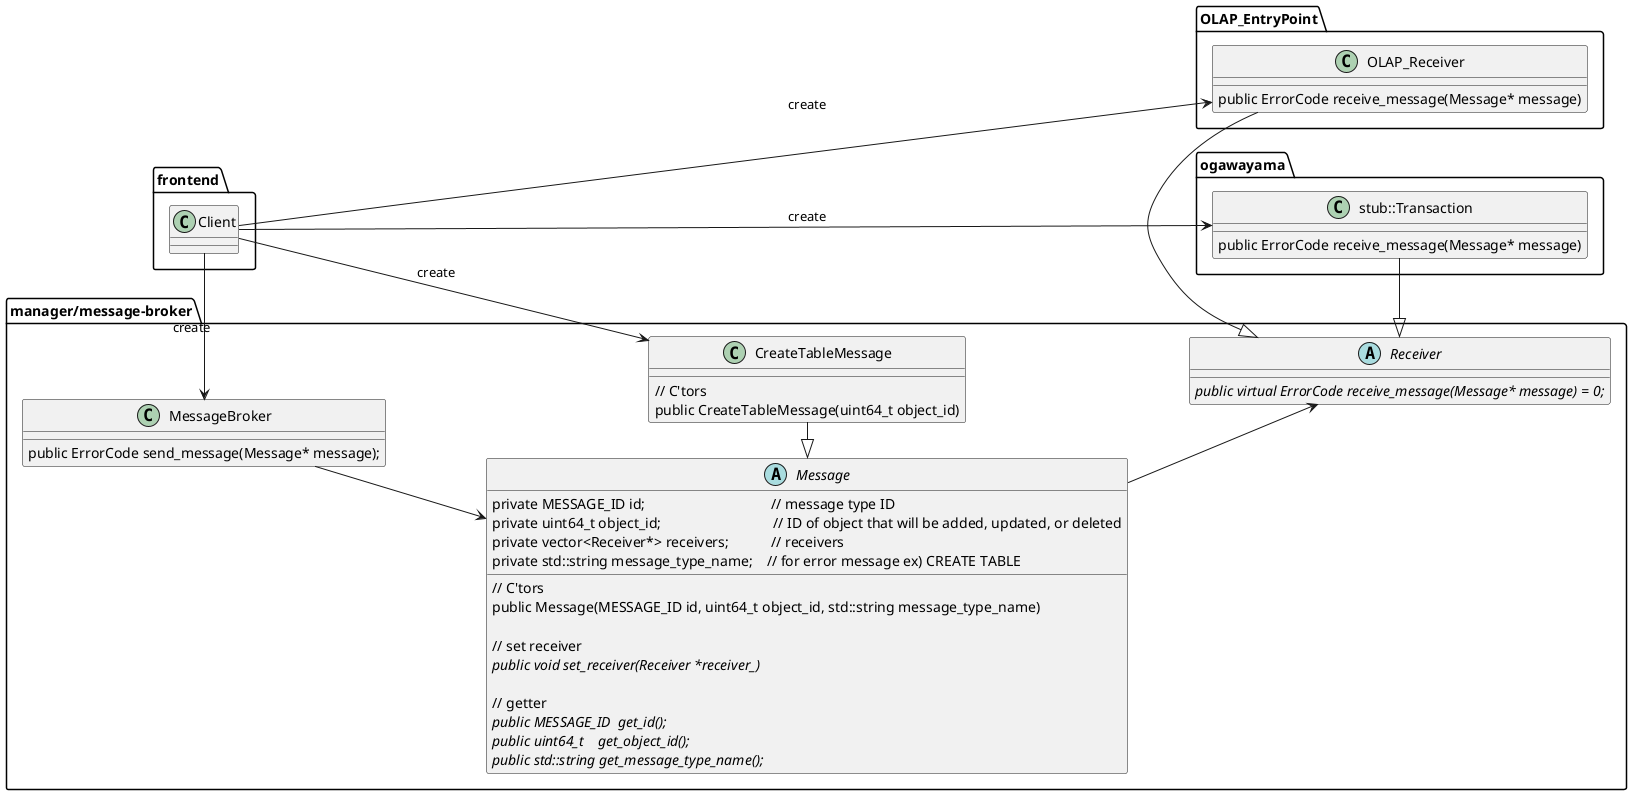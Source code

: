 ' =========================================================
'
' =========================================================
@startuml Command_detail
left to right direction

package "manager/message-broker" {
  abstract class Receiver {
    {abstract} public virtual ErrorCode receive_message(Message* message) = 0;
  }

  abstract class Message{
  	{field} private MESSAGE_ID id;　　　　　　　　　// message type ID
  	{field} private uint64_t object_id;　　　　　　　　// ID of object that will be added, updated, or deleted
  	{field} private vector<Receiver*> receivers;　　　// receivers
  	{field} private std::string message_type_name;　// for error message ex) CREATE TABLE
    {method}// C'tors
  	{method}public Message(MESSAGE_ID id, uint64_t object_id, std::string message_type_name)
    {method}
    {method}// set receiver
  	{method}{abstract} public void set_receiver(Receiver *receiver_)
    {method}
    {method}// getter
  	{method}{abstract} public MESSAGE_ID  get_id();
  	{method}{abstract} public uint64_t    get_object_id();
  	{method}{abstract} public std::string get_message_type_name();
  }

  class CreateTableMessage {
    {method}// C'tors
  	{method}public CreateTableMessage(uint64_t object_id)
  }

  class MessageBroker {
    public ErrorCode send_message(Message* message);
  }
}

package ogawayama {
  class "stub::Transaction" {
    public ErrorCode receive_message(Message* message)
  }
}

package OLAP_EntryPoint {
  class OLAP_Receiver {
    public ErrorCode receive_message(Message* message)
  }
}

package frontend {
  class Client {
  }

}

"stub::Transaction" -|> Receiver

MessageBroker --> Message
Message --> Receiver

Message <|- CreateTableMessage

Client --> CreateTableMessage : create
Client -> "stub::Transaction" : create
MessageBroker <- Client : create

OLAP_Receiver -|> Receiver
Client -> OLAP_Receiver : create

@enduml
